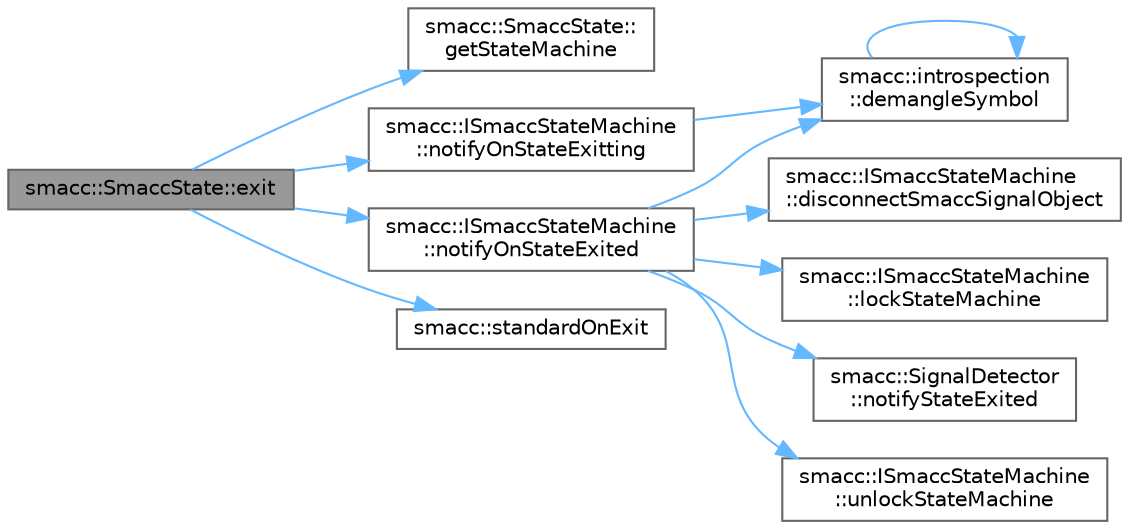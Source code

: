 digraph "smacc::SmaccState::exit"
{
 // LATEX_PDF_SIZE
  bgcolor="transparent";
  edge [fontname=Helvetica,fontsize=10,labelfontname=Helvetica,labelfontsize=10];
  node [fontname=Helvetica,fontsize=10,shape=box,height=0.2,width=0.4];
  rankdir="LR";
  Node1 [label="smacc::SmaccState::exit",height=0.2,width=0.4,color="gray40", fillcolor="grey60", style="filled", fontcolor="black",tooltip=" "];
  Node1 -> Node2 [color="steelblue1",style="solid"];
  Node2 [label="smacc::SmaccState::\lgetStateMachine",height=0.2,width=0.4,color="grey40", fillcolor="white", style="filled",URL="$classsmacc_1_1SmaccState.html#af8decb1949138787a893f0c73ee307c9",tooltip=" "];
  Node1 -> Node3 [color="steelblue1",style="solid"];
  Node3 [label="smacc::ISmaccStateMachine\l::notifyOnStateExited",height=0.2,width=0.4,color="grey40", fillcolor="white", style="filled",URL="$classsmacc_1_1ISmaccStateMachine.html#ac352013a5df0dcce0594f1466b9a6f7b",tooltip=" "];
  Node3 -> Node4 [color="steelblue1",style="solid"];
  Node4 [label="smacc::introspection\l::demangleSymbol",height=0.2,width=0.4,color="grey40", fillcolor="white", style="filled",URL="$namespacesmacc_1_1introspection.html#aa9158a0ff0cfe83a59877e6af7d7f873",tooltip=" "];
  Node4 -> Node4 [color="steelblue1",style="solid"];
  Node3 -> Node5 [color="steelblue1",style="solid"];
  Node5 [label="smacc::ISmaccStateMachine\l::disconnectSmaccSignalObject",height=0.2,width=0.4,color="grey40", fillcolor="white", style="filled",URL="$classsmacc_1_1ISmaccStateMachine.html#ae319268f349ad13d81e94d7b34f1265a",tooltip=" "];
  Node3 -> Node6 [color="steelblue1",style="solid"];
  Node6 [label="smacc::ISmaccStateMachine\l::lockStateMachine",height=0.2,width=0.4,color="grey40", fillcolor="white", style="filled",URL="$classsmacc_1_1ISmaccStateMachine.html#a5c8d4c9a4b11c7950266a00e48080ce3",tooltip=" "];
  Node3 -> Node7 [color="steelblue1",style="solid"];
  Node7 [label="smacc::SignalDetector\l::notifyStateExited",height=0.2,width=0.4,color="grey40", fillcolor="white", style="filled",URL="$classsmacc_1_1SignalDetector.html#ad3f0613489d6194933d5d49e23f5db7d",tooltip=" "];
  Node3 -> Node8 [color="steelblue1",style="solid"];
  Node8 [label="smacc::ISmaccStateMachine\l::unlockStateMachine",height=0.2,width=0.4,color="grey40", fillcolor="white", style="filled",URL="$classsmacc_1_1ISmaccStateMachine.html#ae2e3ceb87bfe3f9d8bf320e36071fdc7",tooltip=" "];
  Node1 -> Node9 [color="steelblue1",style="solid"];
  Node9 [label="smacc::ISmaccStateMachine\l::notifyOnStateExitting",height=0.2,width=0.4,color="grey40", fillcolor="white", style="filled",URL="$classsmacc_1_1ISmaccStateMachine.html#a707c36f8b02eeed1af624dd36a5a4957",tooltip=" "];
  Node9 -> Node4 [color="steelblue1",style="solid"];
  Node1 -> Node10 [color="steelblue1",style="solid"];
  Node10 [label="smacc::standardOnExit",height=0.2,width=0.4,color="grey40", fillcolor="white", style="filled",URL="$namespacesmacc.html#ab3aebd999834404be47a62ea03aacfc9",tooltip=" "];
}
